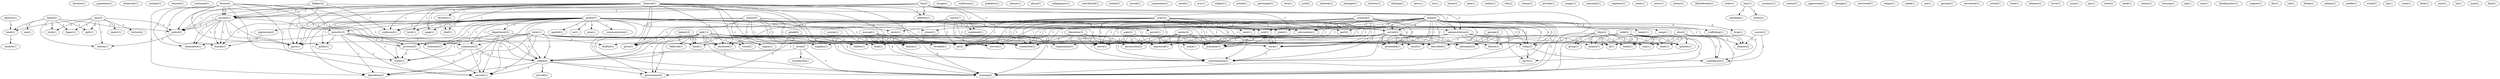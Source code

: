 digraph G {
  decision [ label="decision(1)" ];
  population [ label="population(1)" ];
  demarche [ label="demarche(1)" ];
  number [ label="number(1)" ];
  learned [ label="learned(1)" ];
  continued [ label="continued(1)" ];
  beach [ label="beach(2)" ];
  split [ label="split(1)" ];
  stick [ label="stick(1)" ];
  finger [ label="finger(1)" ];
  police [ label="police(2)" ];
  sea [ label="sea(1)" ];
  station [ label="station(1)" ];
  head [ label="head(2)" ];
  escape [ label="escape(1)" ];
  confession [ label="confession(1)" ];
  demirok [ label="demirok(3)" ];
  defector [ label="defector(1)" ];
  level [ label="level(1)" ];
  account [ label="account(1)" ];
  page [ label="page(1)" ];
  chief [ label="chief(1)" ];
  territory [ label="territory(1)" ];
  administration [ label="administration(4)" ];
  account [ label="account(1)" ];
  supplies [ label="supplies(1)" ];
  shelter [ label="shelter(1)" ];
  food [ label="food(1)" ];
  confessed [ label="confessed(1)" ];
  gave [ label="gave(1)" ];
  gives [ label="gives(1)" ];
  set [ label="set(2)" ];
  disclosed [ label="disclosed(1)" ];
  case [ label="case(5)" ];
  report [ label="report(1)" ];
  torture [ label="torture(4)" ];
  arabatzis [ label="arabatzis(1)" ];
  ohanus [ label="ohanus(1)" ];
  abuse [ label="abuse(1)" ];
  unhappiness [ label="unhappiness(1)" ];
  greece [ label="greece(7)" ];
  applied [ label="applied(1)" ];
  department [ label="department(3)" ];
  exists [ label="exists(1)" ];
  closed [ label="closed(1)" ];
  soul [ label="soul(1)" ];
  ex [ label="ex(1)" ];
  treatment [ label="treatment(1)" ];
  minority [ label="minority(3)" ];
  area [ label="area(1)" ];
  communication [ label="communication(1)" ];
  carried [ label="carried(2)" ];
  public [ label="public(1)" ];
  proceeded [ label="proceeded(1)" ];
  today [ label="today(2)" ];
  oppression [ label="oppression(2)" ];
  terror [ label="terror(1)" ];
  human [ label="human(1)" ];
  community [ label="community(2)" ];
  added [ label="added(4)" ];
  training [ label="training(5)" ];
  expressed [ label="expressed(1)" ];
  dispute [ label="dispute(2)" ];
  province [ label="province(3)" ];
  works [ label="works(1)" ];
  work [ label="work(1)" ];
  intelligence [ label="intelligence(2)" ];
  persecution [ label="persecution(2)" ];
  security [ label="security(1)" ];
  mountain [ label="mountain(1)" ];
  demolition [ label="demolition(2)" ];
  serve [ label="serve(1)" ];
  extermination [ label="extermination(1)" ];
  contributed [ label="contributed(1)" ];
  army [ label="army(2)" ];
  information [ label="information(1)" ];
  service [ label="service(1)" ];
  connection [ label="connection(1)" ];
  stated [ label="stated(1)" ];
  moved [ label="moved(1)" ];
  tan [ label="tan(2)" ];
  explained [ label="explained(1)" ];
  period [ label="period(1)" ];
  went [ label="went(1)" ];
  corporation [ label="corporation(1)" ];
  avoid [ label="avoid(1)" ];
  aviv [ label="aviv(1)" ];
  subject [ label="subject(1)" ];
  article [ label="article(1)" ];
  drafted [ label="drafted(1)" ];
  participate [ label="participate(1)" ];
  sera [ label="sera(1)" ];
  york [ label="york(2)" ];
  material [ label="material(1)" ];
  midnight [ label="midnight(1)" ];
  christos [ label="christos(1)" ];
  clashing [ label="clashing(1)" ];
  news [ label="news(1)" ];
  mr [ label="mr(1)" ];
  nidal [ label="nidal(2)" ];
  group [ label="group(1)" ];
  leads [ label="leads(1)" ];
  bomb [ label="bomb(1)" ];
  splinter [ label="splinter(1)" ];
  airport [ label="airport(1)" ];
  year [ label="year(1)" ];
  al [ label="al(1)" ];
  uiowa [ label="uiowa(1)" ];
  cyprus [ label="cyprus(7)" ];
  part [ label="part(2)" ];
  place [ label="place(1)" ];
  armenia [ label="armenia(2)" ];
  thrace [ label="thrace(2)" ];
  domination [ label="domination(1)" ];
  alan [ label="alan(1)" ];
  asala [ label="asala(6)" ];
  leader [ label="leader(1)" ];
  camp [ label="camp(1)" ];
  trafficking [ label="trafficking(1)" ];
  drug [ label="drug(1)" ];
  fascist [ label="fascist(1)" ];
  nationalist [ label="nationalist(2)" ];
  racist [ label="racist(1)" ];
  described [ label="described(1)" ];
  reality [ label="reality(1)" ];
  edu [ label="edu(2)" ];
  vienna [ label="vienna(1)" ];
  provide [ label="provide(1)" ];
  sungar [ label="sungar(1)" ];
  organisation [ label="organisation(1)" ];
  band [ label="band(1)" ];
  immunity [ label="immunity(1)" ];
  napoleon [ label="napoleon(1)" ];
  hakkari [ label="hakkari(2)" ];
  meet [ label="meet(1)" ];
  sever [ label="sever(1)" ];
  extent [ label="extent(1)" ];
  libya [ label="libya(2)" ];
  syria [ label="syria(3)" ];
  transferred [ label="transferred(1)" ];
  turks [ label="turks(1)" ];
  identification [ label="identification(1)" ];
  george [ label="george(2)" ];
  order [ label="order(1)" ];
  cypriot [ label="cypriot(5)" ];
  travel [ label="travel(1)" ];
  region [ label="region(1)" ];
  government [ label="government(3)" ];
  mau [ label="mau(1)" ];
  anything [ label="anything(1)" ];
  writes [ label="writes(1)" ];
  summary [ label="summary(1)" ];
  council [ label="council(1)" ];
  appressian [ label="appressian(1)" ];
  mossad [ label="mossad(3)" ];
  revealed [ label="revealed(1)" ];
  liaison [ label="liaison(1)" ];
  falanga [ label="falanga(1)" ];
  instructed [ label="instructed(1)" ];
  reagan [ label="reagan(1)" ];
  sahak [ label="sahak(1)" ];
  serdar [ label="serdar(2)" ];
  zuma [ label="zuma(1)" ];
  abu [ label="abu(4)" ];
  use [ label="use(1)" ];
  pkk [ label="pkk(2)" ];
  believed [ label="believed(1)" ];
  nicosia [ label="nicosia(1)" ];
  german [ label="german(1)" ];
  movement [ label="movement(1)" ];
  cowell [ label="cowell(1)" ];
  front [ label="front(1)" ];
  aircraft [ label="aircraft(1)" ];
  lebanon [ label="lebanon(1)" ];
  horst [ label="horst(1)" ];
  source [ label="source(2)" ];
  uucp [ label="uucp(1)" ];
  apr [ label="apr(1)" ];
  state [ label="state(2)" ];
  dimitris [ label="dimitris(1)" ];
  mossad [ label="mossad(1)" ];
  argic [ label="argic(2)" ];
  hood [ label="hood(1)" ];
  demirok [ label="demirok(1)" ];
  citizen [ label="citizen(1)" ];
  window [ label="window(1)" ];
  housing [ label="housing(1)" ];
  rpg [ label="rpg(1)" ];
  mna [ label="mna(1)" ];
  headquarters [ label="headquarters(1)" ];
  support [ label="support(1)" ];
  greek [ label="greek(6)" ];
  liberation [ label="liberation(3)" ];
  dec [ label="dec(1)" ];
  rail [ label="rail(1)" ];
  ferhat [ label="ferhat(1)" ];
  salman [ label="salman(1)" ];
  middle [ label="middle(1)" ];
  world [ label="world(2)" ];
  km [ label="km(1)" ];
  rome [ label="rome(1)" ];
  fatih [ label="fatih(1)" ];
  west [ label="west(1)" ];
  pkk [ label="pkk(11)" ];
  habash [ label="habash(3)" ];
  tel [ label="tel(1)" ];
  june [ label="june(2)" ];
  kind [ label="kind(1)" ];
  beach -> split [ label="1" ];
  beach -> stick [ label="1" ];
  beach -> finger [ label="1" ];
  beach -> police [ label="1" ];
  beach -> sea [ label="1" ];
  beach -> station [ label="1" ];
  beach -> head [ label="1" ];
  demirok -> defector [ label="1" ];
  demirok -> level [ label="1" ];
  demirok -> account [ label="1" ];
  demirok -> page [ label="1" ];
  demirok -> chief [ label="1" ];
  demirok -> territory [ label="1" ];
  demirok -> administration [ label="2" ];
  demirok -> account [ label="1" ];
  demirok -> police [ label="1" ];
  demirok -> supplies [ label="1" ];
  demirok -> shelter [ label="1" ];
  demirok -> food [ label="1" ];
  demirok -> confessed [ label="1" ];
  demirok -> gave [ label="1" ];
  demirok -> gives [ label="1" ];
  demirok -> set [ label="1" ];
  demirok -> disclosed [ label="1" ];
  case -> split [ label="1" ];
  case -> stick [ label="1" ];
  case -> finger [ label="1" ];
  case -> police [ label="1" ];
  case -> report [ label="1" ];
  case -> station [ label="1" ];
  case -> head [ label="1" ];
  case -> torture [ label="1" ];
  greece -> applied [ label="1" ];
  greece -> department [ label="1" ];
  greece -> exists [ label="1" ];
  greece -> closed [ label="1" ];
  greece -> level [ label="1" ];
  greece -> soul [ label="1" ];
  greece -> ex [ label="1" ];
  greece -> treatment [ label="1" ];
  greece -> minority [ label="1" ];
  greece -> area [ label="1" ];
  greece -> communication [ label="1" ];
  greece -> carried [ label="1" ];
  greece -> public [ label="1" ];
  greece -> page [ label="1" ];
  greece -> proceeded [ label="1" ];
  greece -> today [ label="2" ];
  greece -> chief [ label="1" ];
  greece -> oppression [ label="1" ];
  greece -> administration [ label="1" ];
  greece -> terror [ label="1" ];
  greece -> human [ label="1" ];
  greece -> community [ label="1" ];
  greece -> confessed [ label="1" ];
  greece -> added [ label="2" ];
  greece -> training [ label="1" ];
  greece -> expressed [ label="1" ];
  greece -> dispute [ label="1" ];
  greece -> province [ label="1" ];
  greece -> works [ label="1" ];
  greece -> work [ label="1" ];
  greece -> intelligence [ label="1" ];
  greece -> persecution [ label="1" ];
  greece -> security [ label="1" ];
  greece -> mountain [ label="1" ];
  greece -> demolition [ label="1" ];
  greece -> serve [ label="1" ];
  greece -> extermination [ label="1" ];
  army -> exists [ label="1" ];
  army -> closed [ label="1" ];
  army -> soul [ label="1" ];
  army -> carried [ label="1" ];
  army -> proceeded [ label="1" ];
  army -> today [ label="1" ];
  army -> information [ label="1" ];
  army -> training [ label="1" ];
  army -> service [ label="1" ];
  army -> expressed [ label="1" ];
  army -> work [ label="1" ];
  army -> mountain [ label="1" ];
  army -> connection [ label="1" ];
  army -> set [ label="1" ];
  army -> serve [ label="1" ];
  army -> extermination [ label="1" ];
  tan -> defector [ label="1" ];
  tan -> account [ label="1" ];
  tan -> explained [ label="1" ];
  tan -> period [ label="1" ];
  tan -> account [ label="1" ];
  tan -> police [ label="1" ];
  tan -> training [ label="1" ];
  tan -> gave [ label="1" ];
  tan -> went [ label="1" ];
  department -> treatment [ label="1" ];
  department -> drafted [ label="2" ];
  department -> added [ label="1" ];
  department -> security [ label="1" ];
  department -> demolition [ label="1" ];
  nidal -> today [ label="1" ];
  nidal -> group [ label="1" ];
  nidal -> terror [ label="1" ];
  nidal -> leads [ label="1" ];
  nidal -> training [ label="1" ];
  nidal -> dispute [ label="1" ];
  nidal -> bomb [ label="1" ];
  nidal -> splinter [ label="1" ];
  nidal -> intelligence [ label="1" ];
  nidal -> airport [ label="1" ];
  nidal -> year [ label="1" ];
  nidal -> al [ label="1" ];
  cyprus -> explained [ label="1" ];
  cyprus -> part [ label="1" ];
  cyprus -> place [ label="1" ];
  cyprus -> period [ label="1" ];
  cyprus -> information [ label="1" ];
  cyprus -> added [ label="1" ];
  cyprus -> training [ label="4" ];
  cyprus -> service [ label="1" ];
  cyprus -> went [ label="1" ];
  cyprus -> connection [ label="1" ];
  cyprus -> set [ label="1" ];
  cyprus -> disclosed [ label="1" ];
  armenia -> soul [ label="1" ];
  armenia -> carried [ label="1" ];
  armenia -> proceeded [ label="1" ];
  armenia -> today [ label="1" ];
  armenia -> information [ label="1" ];
  armenia -> training [ label="1" ];
  armenia -> service [ label="1" ];
  armenia -> expressed [ label="1" ];
  armenia -> work [ label="1" ];
  armenia -> mountain [ label="1" ];
  armenia -> connection [ label="1" ];
  armenia -> set [ label="1" ];
  armenia -> serve [ label="1" ];
  armenia -> extermination [ label="1" ];
  thrace -> treatment [ label="1" ];
  thrace -> account [ label="1" ];
  thrace -> public [ label="1" ];
  thrace -> account [ label="1" ];
  thrace -> domination [ label="1" ];
  thrace -> human [ label="1" ];
  thrace -> community [ label="1" ];
  thrace -> added [ label="1" ];
  thrace -> province [ label="1" ];
  thrace -> works [ label="1" ];
  thrace -> security [ label="1" ];
  thrace -> demolition [ label="1" ];
  asala -> leader [ label="1" ];
  asala -> soul [ label="1" ];
  asala -> camp [ label="2" ];
  asala -> part [ label="1" ];
  asala -> place [ label="1" ];
  asala -> carried [ label="2" ];
  asala -> proceeded [ label="1" ];
  asala -> today [ label="1" ];
  asala -> information [ label="1" ];
  asala -> trafficking [ label="2" ];
  asala -> drug [ label="2" ];
  asala -> fascist [ label="1" ];
  asala -> nationalist [ label="1" ];
  asala -> training [ label="2" ];
  asala -> service [ label="1" ];
  asala -> expressed [ label="1" ];
  asala -> racist [ label="1" ];
  asala -> work [ label="1" ];
  asala -> mountain [ label="1" ];
  asala -> connection [ label="1" ];
  asala -> described [ label="1" ];
  asala -> set [ label="1" ];
  asala -> serve [ label="1" ];
  asala -> extermination [ label="1" ];
  account -> minority [ label="1" ];
  account -> police [ label="1" ];
  account -> domination [ label="1" ];
  account -> human [ label="1" ];
  account -> gave [ label="1" ];
  minority -> public [ label="1" ];
  minority -> domination [ label="1" ];
  minority -> community [ label="2" ];
  minority -> added [ label="1" ];
  minority -> province [ label="1" ];
  minority -> works [ label="1" ];
  minority -> security [ label="1" ];
  minority -> demolition [ label="1" ];
  carried -> proceeded [ label="1" ];
  carried -> today [ label="1" ];
  carried -> fascist [ label="1" ];
  carried -> nationalist [ label="2" ];
  carried -> organisation [ label="1" ];
  carried -> racist [ label="1" ];
  carried -> work [ label="1" ];
  carried -> mountain [ label="1" ];
  carried -> described [ label="1" ];
  carried -> band [ label="1" ];
  carried -> serve [ label="1" ];
  carried -> extermination [ label="1" ];
  today -> terror [ label="1" ];
  today -> intelligence [ label="1" ];
  hakkari -> administration [ label="1" ];
  hakkari -> account [ label="1" ];
  hakkari -> police [ label="1" ];
  hakkari -> confessed [ label="1" ];
  hakkari -> gave [ label="1" ];
  oppression -> human [ label="1" ];
  libya -> group [ label="1" ];
  libya -> added [ label="1" ];
  libya -> leads [ label="1" ];
  libya -> training [ label="1" ];
  libya -> bomb [ label="1" ];
  libya -> splinter [ label="1" ];
  libya -> airport [ label="1" ];
  libya -> year [ label="1" ];
  libya -> al [ label="1" ];
  syria -> added [ label="1" ];
  syria -> training [ label="1" ];
  syria -> transferred [ label="1" ];
  turks -> community [ label="1" ];
  turks -> added [ label="1" ];
  turks -> expressed [ label="2" ];
  turks -> province [ label="1" ];
  turks -> works [ label="1" ];
  turks -> work [ label="2" ];
  turks -> security [ label="1" ];
  turks -> mountain [ label="2" ];
  turks -> demolition [ label="1" ];
  turks -> serve [ label="2" ];
  turks -> extermination [ label="2" ];
  george -> fascist [ label="1" ];
  george -> nationalist [ label="1" ];
  george -> racist [ label="1" ];
  george -> described [ label="1" ];
  cypriot -> administration [ label="2" ];
  cypriot -> supplies [ label="1" ];
  cypriot -> shelter [ label="1" ];
  cypriot -> food [ label="1" ];
  cypriot -> confessed [ label="1" ];
  cypriot -> travel [ label="1" ];
  cypriot -> region [ label="1" ];
  cypriot -> training [ label="1" ];
  cypriot -> gives [ label="1" ];
  cypriot -> government [ label="1" ];
  cypriot -> set [ label="1" ];
  administration -> supplies [ label="1" ];
  administration -> shelter [ label="1" ];
  administration -> food [ label="1" ];
  administration -> drafted [ label="1" ];
  administration -> leads [ label="1" ];
  administration -> bomb [ label="1" ];
  administration -> splinter [ label="1" ];
  administration -> gives [ label="1" ];
  administration -> airport [ label="1" ];
  administration -> year [ label="1" ];
  administration -> al [ label="1" ];
  administration -> set [ label="1" ];
  mau -> anything [ label="1" ];
  mau -> writes [ label="1" ];
  account -> police [ label="1" ];
  account -> domination [ label="1" ];
  account -> human [ label="1" ];
  account -> gave [ label="1" ];
  mossad -> revealed [ label="1" ];
  mossad -> liaison [ label="1" ];
  mossad -> training [ label="2" ];
  mossad -> service [ label="1" ];
  mossad -> connection [ label="1" ];
  mossad -> set [ label="1" ];
  police -> station [ label="1" ];
  community -> added [ label="1" ];
  community -> works [ label="1" ];
  community -> security [ label="1" ];
  serdar -> zuma [ label="1" ];
  serdar -> expressed [ label="1" ];
  serdar -> work [ label="1" ];
  serdar -> persecution [ label="1" ];
  serdar -> mountain [ label="1" ];
  serdar -> serve [ label="1" ];
  serdar -> extermination [ label="1" ];
  abu -> leads [ label="1" ];
  abu -> training [ label="1" ];
  abu -> dispute [ label="1" ];
  abu -> bomb [ label="1" ];
  abu -> splinter [ label="1" ];
  abu -> intelligence [ label="1" ];
  abu -> airport [ label="1" ];
  abu -> year [ label="1" ];
  abu -> al [ label="1" ];
  pkk -> travel [ label="1" ];
  pkk -> nationalist [ label="2" ];
  pkk -> organisation [ label="1" ];
  pkk -> added [ label="1" ];
  pkk -> region [ label="1" ];
  pkk -> training [ label="2" ];
  pkk -> service [ label="1" ];
  pkk -> gave [ label="2" ];
  pkk -> racist [ label="1" ];
  pkk -> gives [ label="1" ];
  pkk -> believed [ label="1" ];
  pkk -> connection [ label="1" ];
  pkk -> described [ label="1" ];
  pkk -> government [ label="1" ];
  pkk -> set [ label="2" ];
  pkk -> band [ label="1" ];
  pkk -> disclosed [ label="1" ];
  nicosia -> liaison [ label="1" ];
  added -> training [ label="1" ];
  added -> aircraft [ label="1" ];
  added -> security [ label="1" ];
  added -> demolition [ label="1" ];
  added -> government [ label="1" ];
  source -> dispute [ label="1" ];
  source -> intelligence [ label="1" ];
  dimitris -> head [ label="1" ];
  province -> works [ label="2" ];
  province -> security [ label="2" ];
  mossad -> connection [ label="1" ];
  mossad -> set [ label="1" ];
  argic -> work [ label="1" ];
  argic -> persecution [ label="1" ];
  argic -> mountain [ label="1" ];
  argic -> serve [ label="1" ];
  argic -> extermination [ label="1" ];
  demirok -> gave [ label="1" ];
  demirok -> gives [ label="1" ];
  demirok -> set [ label="1" ];
  demirok -> disclosed [ label="1" ];
  head -> window [ label="1" ];
  work -> extermination [ label="1" ];
  greek -> government [ label="2" ];
  greek -> set [ label="1" ];
  liberation -> mountain [ label="1" ];
  liberation -> connection [ label="1" ];
  liberation -> described [ label="1" ];
  liberation -> set [ label="1" ];
  liberation -> serve [ label="1" ];
  liberation -> extermination [ label="1" ];
  pkk -> government [ label="1" ];
  pkk -> set [ label="2" ];
  pkk -> band [ label="1" ];
  pkk -> disclosed [ label="1" ];
  habash -> band [ label="1" ];
}
